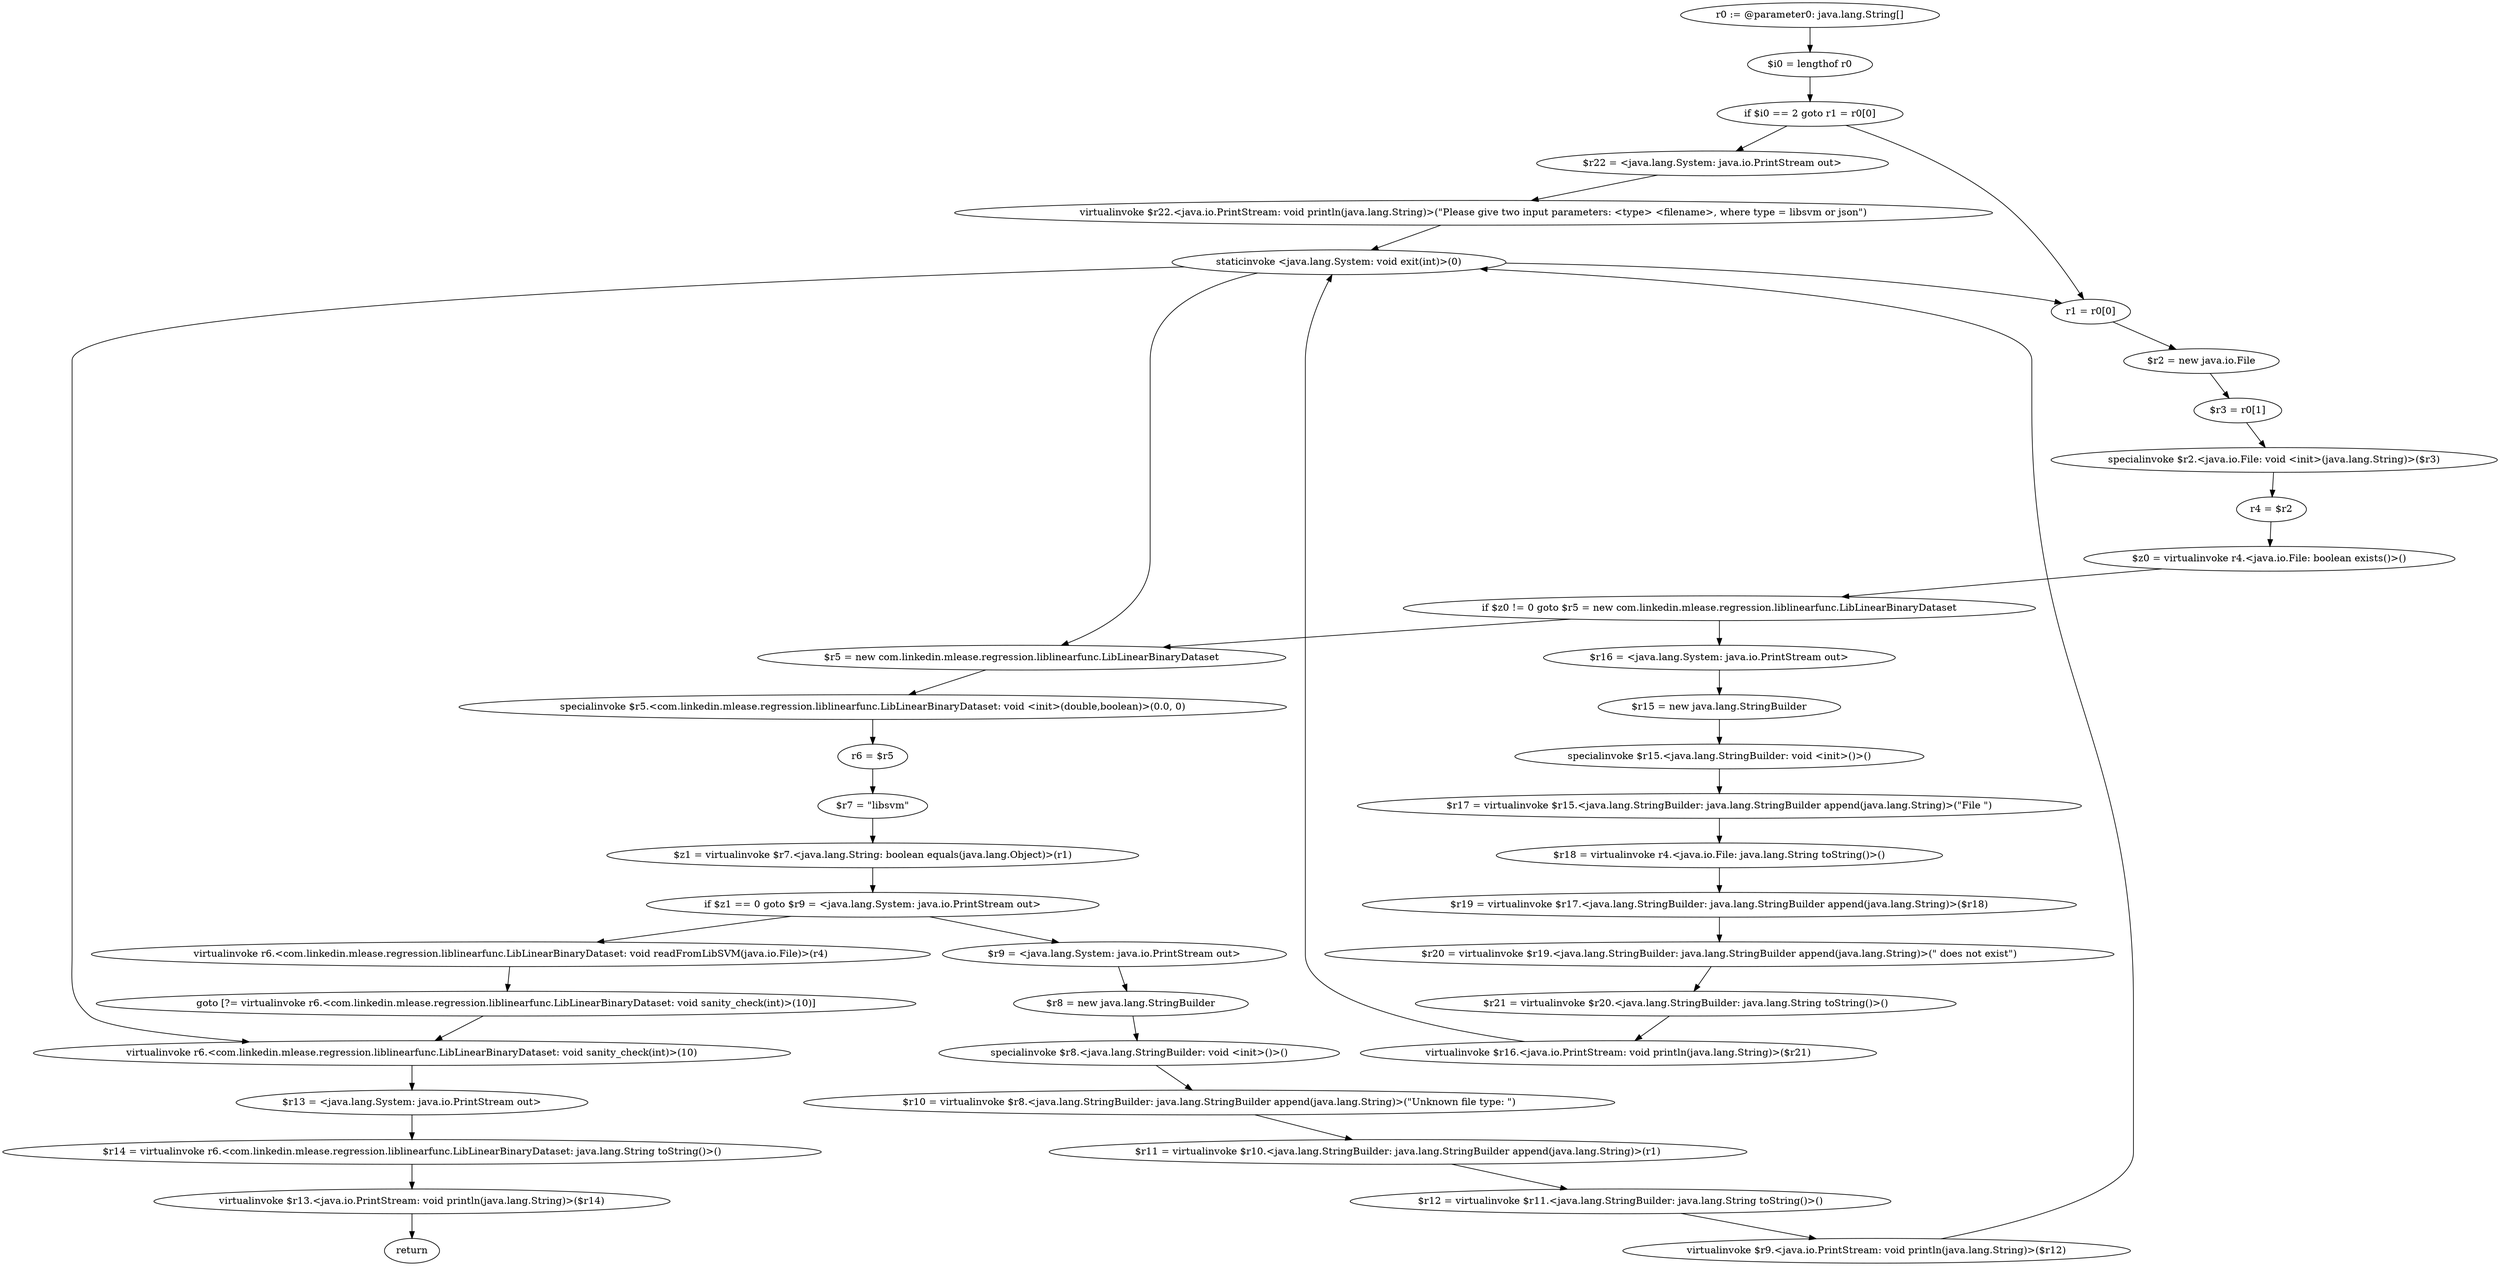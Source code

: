 digraph "unitGraph" {
    "r0 := @parameter0: java.lang.String[]"
    "$i0 = lengthof r0"
    "if $i0 == 2 goto r1 = r0[0]"
    "$r22 = <java.lang.System: java.io.PrintStream out>"
    "virtualinvoke $r22.<java.io.PrintStream: void println(java.lang.String)>(\"Please give two input parameters: <type> <filename>, where type = libsvm or json\")"
    "staticinvoke <java.lang.System: void exit(int)>(0)"
    "r1 = r0[0]"
    "$r2 = new java.io.File"
    "$r3 = r0[1]"
    "specialinvoke $r2.<java.io.File: void <init>(java.lang.String)>($r3)"
    "r4 = $r2"
    "$z0 = virtualinvoke r4.<java.io.File: boolean exists()>()"
    "if $z0 != 0 goto $r5 = new com.linkedin.mlease.regression.liblinearfunc.LibLinearBinaryDataset"
    "$r16 = <java.lang.System: java.io.PrintStream out>"
    "$r15 = new java.lang.StringBuilder"
    "specialinvoke $r15.<java.lang.StringBuilder: void <init>()>()"
    "$r17 = virtualinvoke $r15.<java.lang.StringBuilder: java.lang.StringBuilder append(java.lang.String)>(\"File \")"
    "$r18 = virtualinvoke r4.<java.io.File: java.lang.String toString()>()"
    "$r19 = virtualinvoke $r17.<java.lang.StringBuilder: java.lang.StringBuilder append(java.lang.String)>($r18)"
    "$r20 = virtualinvoke $r19.<java.lang.StringBuilder: java.lang.StringBuilder append(java.lang.String)>(\" does not exist\")"
    "$r21 = virtualinvoke $r20.<java.lang.StringBuilder: java.lang.String toString()>()"
    "virtualinvoke $r16.<java.io.PrintStream: void println(java.lang.String)>($r21)"
    "$r5 = new com.linkedin.mlease.regression.liblinearfunc.LibLinearBinaryDataset"
    "specialinvoke $r5.<com.linkedin.mlease.regression.liblinearfunc.LibLinearBinaryDataset: void <init>(double,boolean)>(0.0, 0)"
    "r6 = $r5"
    "$r7 = \"libsvm\""
    "$z1 = virtualinvoke $r7.<java.lang.String: boolean equals(java.lang.Object)>(r1)"
    "if $z1 == 0 goto $r9 = <java.lang.System: java.io.PrintStream out>"
    "virtualinvoke r6.<com.linkedin.mlease.regression.liblinearfunc.LibLinearBinaryDataset: void readFromLibSVM(java.io.File)>(r4)"
    "goto [?= virtualinvoke r6.<com.linkedin.mlease.regression.liblinearfunc.LibLinearBinaryDataset: void sanity_check(int)>(10)]"
    "$r9 = <java.lang.System: java.io.PrintStream out>"
    "$r8 = new java.lang.StringBuilder"
    "specialinvoke $r8.<java.lang.StringBuilder: void <init>()>()"
    "$r10 = virtualinvoke $r8.<java.lang.StringBuilder: java.lang.StringBuilder append(java.lang.String)>(\"Unknown file type: \")"
    "$r11 = virtualinvoke $r10.<java.lang.StringBuilder: java.lang.StringBuilder append(java.lang.String)>(r1)"
    "$r12 = virtualinvoke $r11.<java.lang.StringBuilder: java.lang.String toString()>()"
    "virtualinvoke $r9.<java.io.PrintStream: void println(java.lang.String)>($r12)"
    "virtualinvoke r6.<com.linkedin.mlease.regression.liblinearfunc.LibLinearBinaryDataset: void sanity_check(int)>(10)"
    "$r13 = <java.lang.System: java.io.PrintStream out>"
    "$r14 = virtualinvoke r6.<com.linkedin.mlease.regression.liblinearfunc.LibLinearBinaryDataset: java.lang.String toString()>()"
    "virtualinvoke $r13.<java.io.PrintStream: void println(java.lang.String)>($r14)"
    "return"
    "r0 := @parameter0: java.lang.String[]"->"$i0 = lengthof r0";
    "$i0 = lengthof r0"->"if $i0 == 2 goto r1 = r0[0]";
    "if $i0 == 2 goto r1 = r0[0]"->"$r22 = <java.lang.System: java.io.PrintStream out>";
    "if $i0 == 2 goto r1 = r0[0]"->"r1 = r0[0]";
    "$r22 = <java.lang.System: java.io.PrintStream out>"->"virtualinvoke $r22.<java.io.PrintStream: void println(java.lang.String)>(\"Please give two input parameters: <type> <filename>, where type = libsvm or json\")";
    "virtualinvoke $r22.<java.io.PrintStream: void println(java.lang.String)>(\"Please give two input parameters: <type> <filename>, where type = libsvm or json\")"->"staticinvoke <java.lang.System: void exit(int)>(0)";
    "staticinvoke <java.lang.System: void exit(int)>(0)"->"r1 = r0[0]";
    "r1 = r0[0]"->"$r2 = new java.io.File";
    "$r2 = new java.io.File"->"$r3 = r0[1]";
    "$r3 = r0[1]"->"specialinvoke $r2.<java.io.File: void <init>(java.lang.String)>($r3)";
    "specialinvoke $r2.<java.io.File: void <init>(java.lang.String)>($r3)"->"r4 = $r2";
    "r4 = $r2"->"$z0 = virtualinvoke r4.<java.io.File: boolean exists()>()";
    "$z0 = virtualinvoke r4.<java.io.File: boolean exists()>()"->"if $z0 != 0 goto $r5 = new com.linkedin.mlease.regression.liblinearfunc.LibLinearBinaryDataset";
    "if $z0 != 0 goto $r5 = new com.linkedin.mlease.regression.liblinearfunc.LibLinearBinaryDataset"->"$r16 = <java.lang.System: java.io.PrintStream out>";
    "if $z0 != 0 goto $r5 = new com.linkedin.mlease.regression.liblinearfunc.LibLinearBinaryDataset"->"$r5 = new com.linkedin.mlease.regression.liblinearfunc.LibLinearBinaryDataset";
    "$r16 = <java.lang.System: java.io.PrintStream out>"->"$r15 = new java.lang.StringBuilder";
    "$r15 = new java.lang.StringBuilder"->"specialinvoke $r15.<java.lang.StringBuilder: void <init>()>()";
    "specialinvoke $r15.<java.lang.StringBuilder: void <init>()>()"->"$r17 = virtualinvoke $r15.<java.lang.StringBuilder: java.lang.StringBuilder append(java.lang.String)>(\"File \")";
    "$r17 = virtualinvoke $r15.<java.lang.StringBuilder: java.lang.StringBuilder append(java.lang.String)>(\"File \")"->"$r18 = virtualinvoke r4.<java.io.File: java.lang.String toString()>()";
    "$r18 = virtualinvoke r4.<java.io.File: java.lang.String toString()>()"->"$r19 = virtualinvoke $r17.<java.lang.StringBuilder: java.lang.StringBuilder append(java.lang.String)>($r18)";
    "$r19 = virtualinvoke $r17.<java.lang.StringBuilder: java.lang.StringBuilder append(java.lang.String)>($r18)"->"$r20 = virtualinvoke $r19.<java.lang.StringBuilder: java.lang.StringBuilder append(java.lang.String)>(\" does not exist\")";
    "$r20 = virtualinvoke $r19.<java.lang.StringBuilder: java.lang.StringBuilder append(java.lang.String)>(\" does not exist\")"->"$r21 = virtualinvoke $r20.<java.lang.StringBuilder: java.lang.String toString()>()";
    "$r21 = virtualinvoke $r20.<java.lang.StringBuilder: java.lang.String toString()>()"->"virtualinvoke $r16.<java.io.PrintStream: void println(java.lang.String)>($r21)";
    "virtualinvoke $r16.<java.io.PrintStream: void println(java.lang.String)>($r21)"->"staticinvoke <java.lang.System: void exit(int)>(0)";
    "staticinvoke <java.lang.System: void exit(int)>(0)"->"$r5 = new com.linkedin.mlease.regression.liblinearfunc.LibLinearBinaryDataset";
    "$r5 = new com.linkedin.mlease.regression.liblinearfunc.LibLinearBinaryDataset"->"specialinvoke $r5.<com.linkedin.mlease.regression.liblinearfunc.LibLinearBinaryDataset: void <init>(double,boolean)>(0.0, 0)";
    "specialinvoke $r5.<com.linkedin.mlease.regression.liblinearfunc.LibLinearBinaryDataset: void <init>(double,boolean)>(0.0, 0)"->"r6 = $r5";
    "r6 = $r5"->"$r7 = \"libsvm\"";
    "$r7 = \"libsvm\""->"$z1 = virtualinvoke $r7.<java.lang.String: boolean equals(java.lang.Object)>(r1)";
    "$z1 = virtualinvoke $r7.<java.lang.String: boolean equals(java.lang.Object)>(r1)"->"if $z1 == 0 goto $r9 = <java.lang.System: java.io.PrintStream out>";
    "if $z1 == 0 goto $r9 = <java.lang.System: java.io.PrintStream out>"->"virtualinvoke r6.<com.linkedin.mlease.regression.liblinearfunc.LibLinearBinaryDataset: void readFromLibSVM(java.io.File)>(r4)";
    "if $z1 == 0 goto $r9 = <java.lang.System: java.io.PrintStream out>"->"$r9 = <java.lang.System: java.io.PrintStream out>";
    "virtualinvoke r6.<com.linkedin.mlease.regression.liblinearfunc.LibLinearBinaryDataset: void readFromLibSVM(java.io.File)>(r4)"->"goto [?= virtualinvoke r6.<com.linkedin.mlease.regression.liblinearfunc.LibLinearBinaryDataset: void sanity_check(int)>(10)]";
    "goto [?= virtualinvoke r6.<com.linkedin.mlease.regression.liblinearfunc.LibLinearBinaryDataset: void sanity_check(int)>(10)]"->"virtualinvoke r6.<com.linkedin.mlease.regression.liblinearfunc.LibLinearBinaryDataset: void sanity_check(int)>(10)";
    "$r9 = <java.lang.System: java.io.PrintStream out>"->"$r8 = new java.lang.StringBuilder";
    "$r8 = new java.lang.StringBuilder"->"specialinvoke $r8.<java.lang.StringBuilder: void <init>()>()";
    "specialinvoke $r8.<java.lang.StringBuilder: void <init>()>()"->"$r10 = virtualinvoke $r8.<java.lang.StringBuilder: java.lang.StringBuilder append(java.lang.String)>(\"Unknown file type: \")";
    "$r10 = virtualinvoke $r8.<java.lang.StringBuilder: java.lang.StringBuilder append(java.lang.String)>(\"Unknown file type: \")"->"$r11 = virtualinvoke $r10.<java.lang.StringBuilder: java.lang.StringBuilder append(java.lang.String)>(r1)";
    "$r11 = virtualinvoke $r10.<java.lang.StringBuilder: java.lang.StringBuilder append(java.lang.String)>(r1)"->"$r12 = virtualinvoke $r11.<java.lang.StringBuilder: java.lang.String toString()>()";
    "$r12 = virtualinvoke $r11.<java.lang.StringBuilder: java.lang.String toString()>()"->"virtualinvoke $r9.<java.io.PrintStream: void println(java.lang.String)>($r12)";
    "virtualinvoke $r9.<java.io.PrintStream: void println(java.lang.String)>($r12)"->"staticinvoke <java.lang.System: void exit(int)>(0)";
    "staticinvoke <java.lang.System: void exit(int)>(0)"->"virtualinvoke r6.<com.linkedin.mlease.regression.liblinearfunc.LibLinearBinaryDataset: void sanity_check(int)>(10)";
    "virtualinvoke r6.<com.linkedin.mlease.regression.liblinearfunc.LibLinearBinaryDataset: void sanity_check(int)>(10)"->"$r13 = <java.lang.System: java.io.PrintStream out>";
    "$r13 = <java.lang.System: java.io.PrintStream out>"->"$r14 = virtualinvoke r6.<com.linkedin.mlease.regression.liblinearfunc.LibLinearBinaryDataset: java.lang.String toString()>()";
    "$r14 = virtualinvoke r6.<com.linkedin.mlease.regression.liblinearfunc.LibLinearBinaryDataset: java.lang.String toString()>()"->"virtualinvoke $r13.<java.io.PrintStream: void println(java.lang.String)>($r14)";
    "virtualinvoke $r13.<java.io.PrintStream: void println(java.lang.String)>($r14)"->"return";
}
